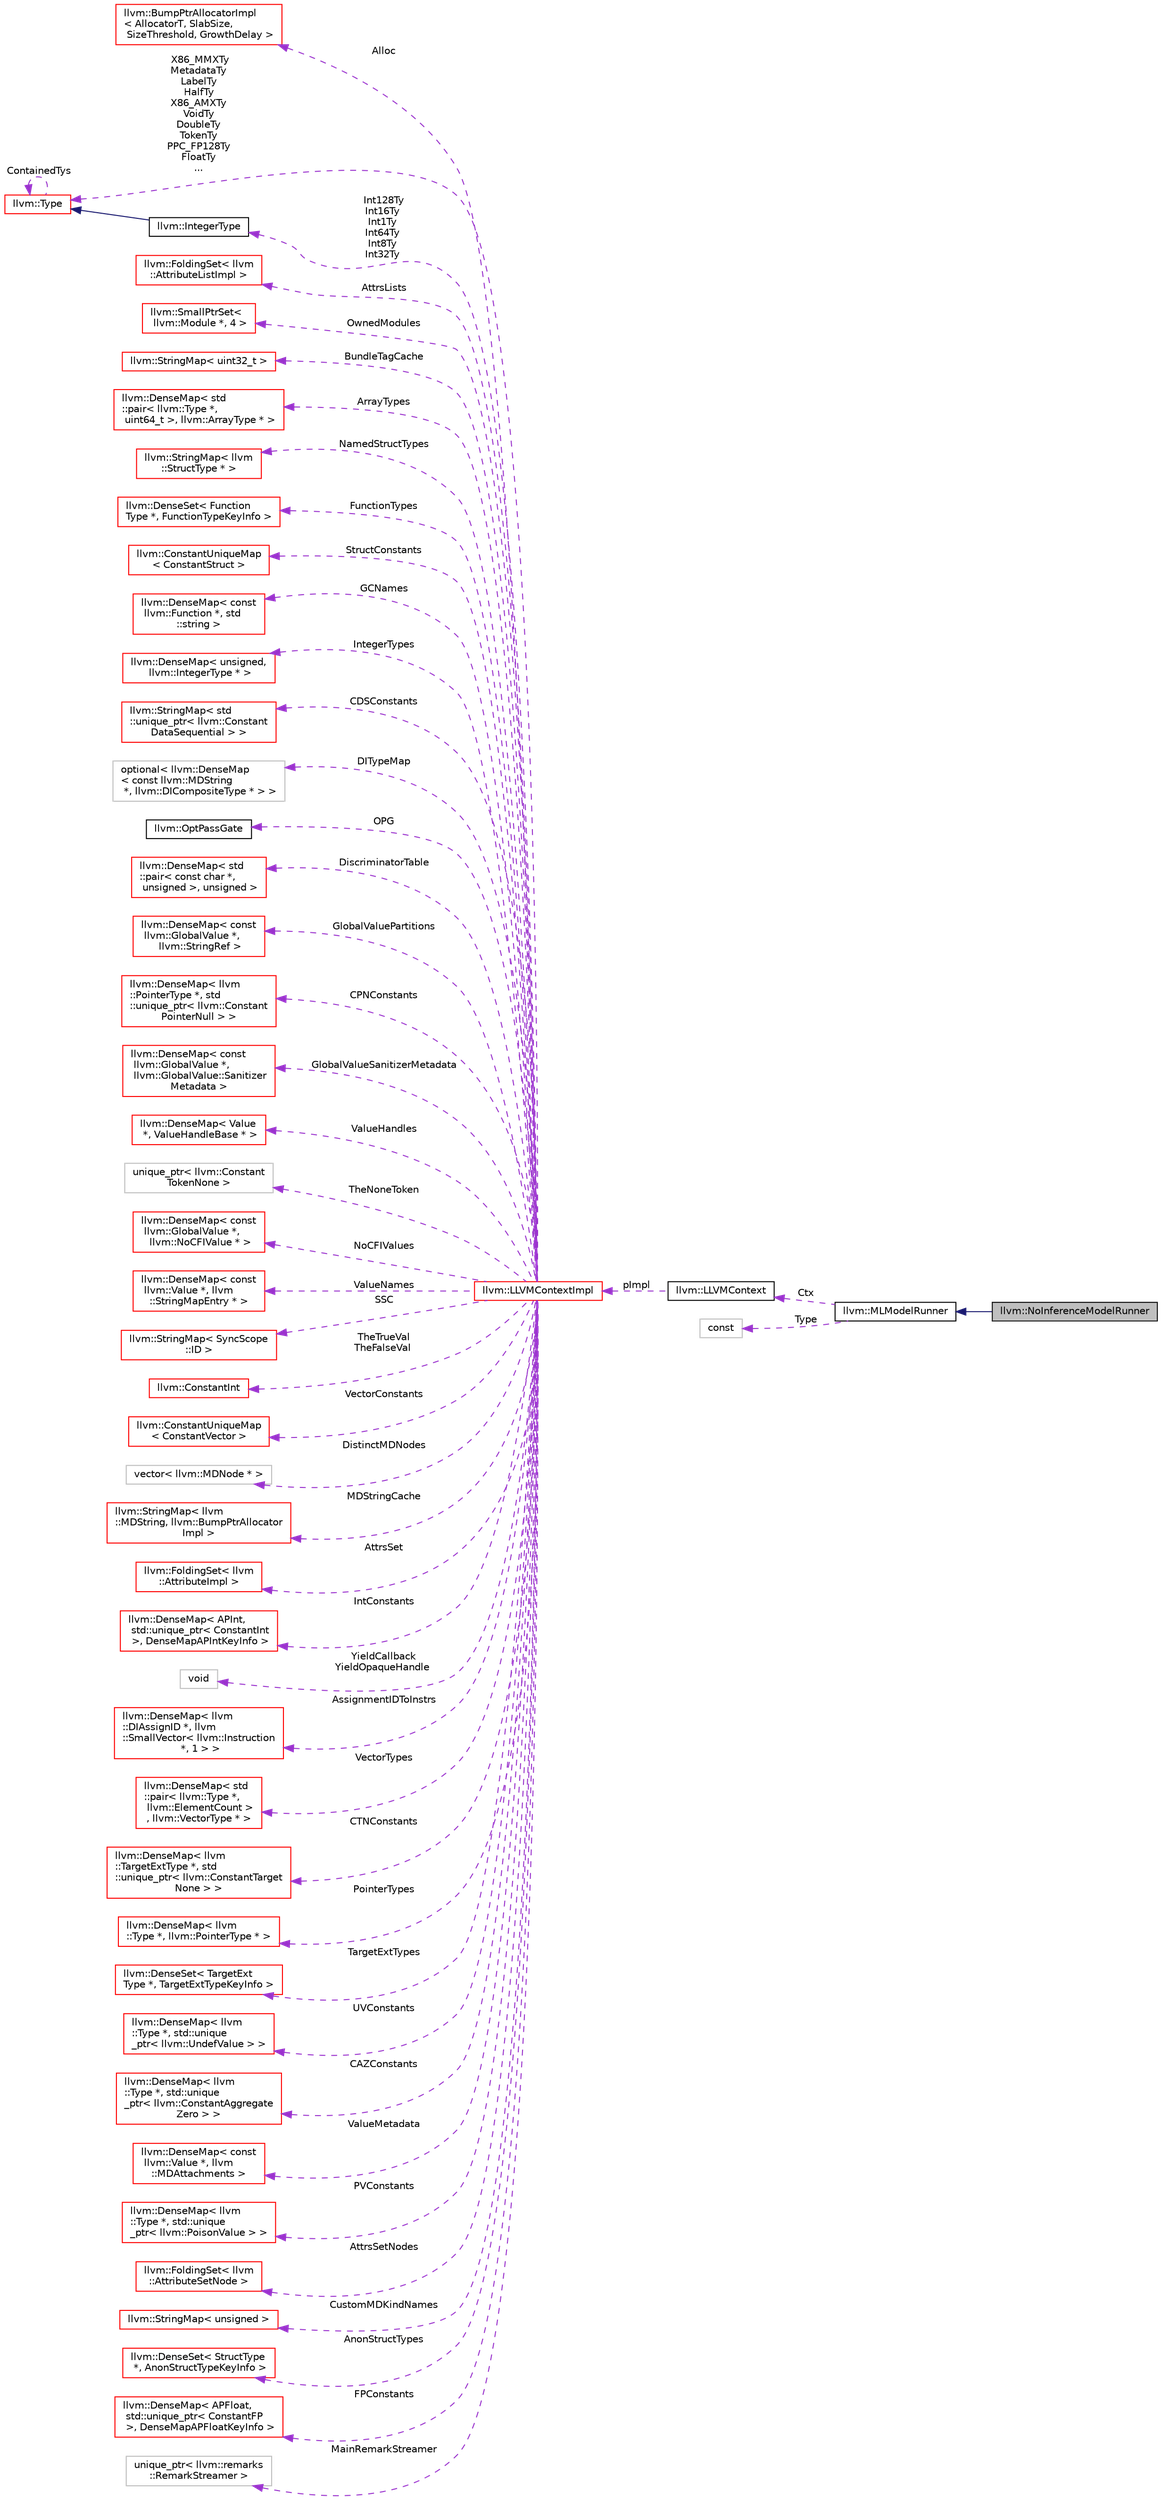 digraph "llvm::NoInferenceModelRunner"
{
 // LATEX_PDF_SIZE
  bgcolor="transparent";
  edge [fontname="Helvetica",fontsize="10",labelfontname="Helvetica",labelfontsize="10"];
  node [fontname="Helvetica",fontsize="10",shape=record];
  rankdir="LR";
  Node1 [label="llvm::NoInferenceModelRunner",height=0.2,width=0.4,color="black", fillcolor="grey75", style="filled", fontcolor="black",tooltip="A pseudo model runner."];
  Node2 -> Node1 [dir="back",color="midnightblue",fontsize="10",style="solid",fontname="Helvetica"];
  Node2 [label="llvm::MLModelRunner",height=0.2,width=0.4,color="black",URL="$classllvm_1_1MLModelRunner.html",tooltip="MLModelRunner interface: abstraction of a mechanism for evaluating a tensorflow \"saved model\"."];
  Node3 -> Node2 [dir="back",color="darkorchid3",fontsize="10",style="dashed",label=" Ctx" ,fontname="Helvetica"];
  Node3 [label="llvm::LLVMContext",height=0.2,width=0.4,color="black",URL="$classllvm_1_1LLVMContext.html",tooltip="This is an important class for using LLVM in a threaded context."];
  Node4 -> Node3 [dir="back",color="darkorchid3",fontsize="10",style="dashed",label=" pImpl" ,fontname="Helvetica"];
  Node4 [label="llvm::LLVMContextImpl",height=0.2,width=0.4,color="red",URL="$classllvm_1_1LLVMContextImpl.html",tooltip=" "];
  Node5 -> Node4 [dir="back",color="darkorchid3",fontsize="10",style="dashed",label=" Alloc" ,fontname="Helvetica"];
  Node5 [label="llvm::BumpPtrAllocatorImpl\l\< AllocatorT, SlabSize,\l SizeThreshold, GrowthDelay \>",height=0.2,width=0.4,color="red",URL="$classllvm_1_1BumpPtrAllocatorImpl.html",tooltip="Allocate memory in an ever growing pool, as if by bump-pointer."];
  Node13 -> Node4 [dir="back",color="darkorchid3",fontsize="10",style="dashed",label=" X86_MMXTy\nMetadataTy\nLabelTy\nHalfTy\nX86_AMXTy\nVoidTy\nDoubleTy\nTokenTy\nPPC_FP128Ty\nFloatTy\n..." ,fontname="Helvetica"];
  Node13 [label="llvm::Type",height=0.2,width=0.4,color="red",URL="$classllvm_1_1Type.html",tooltip="The instances of the Type class are immutable: once they are created, they are never changed."];
  Node13 -> Node13 [dir="back",color="darkorchid3",fontsize="10",style="dashed",label=" ContainedTys" ,fontname="Helvetica"];
  Node15 -> Node4 [dir="back",color="darkorchid3",fontsize="10",style="dashed",label=" AttrsLists" ,fontname="Helvetica"];
  Node15 [label="llvm::FoldingSet\< llvm\l::AttributeListImpl \>",height=0.2,width=0.4,color="red",URL="$classllvm_1_1FoldingSet.html",tooltip=" "];
  Node22 -> Node4 [dir="back",color="darkorchid3",fontsize="10",style="dashed",label=" OwnedModules" ,fontname="Helvetica"];
  Node22 [label="llvm::SmallPtrSet\<\l llvm::Module *, 4 \>",height=0.2,width=0.4,color="red",URL="$classllvm_1_1SmallPtrSet.html",tooltip=" "];
  Node29 -> Node4 [dir="back",color="darkorchid3",fontsize="10",style="dashed",label=" BundleTagCache" ,fontname="Helvetica"];
  Node29 [label="llvm::StringMap\< uint32_t \>",height=0.2,width=0.4,color="red",URL="$classllvm_1_1StringMap.html",tooltip=" "];
  Node34 -> Node4 [dir="back",color="darkorchid3",fontsize="10",style="dashed",label=" ArrayTypes" ,fontname="Helvetica"];
  Node34 [label="llvm::DenseMap\< std\l::pair\< llvm::Type *,\l uint64_t \>, llvm::ArrayType * \>",height=0.2,width=0.4,color="red",URL="$classllvm_1_1DenseMap.html",tooltip=" "];
  Node39 -> Node4 [dir="back",color="darkorchid3",fontsize="10",style="dashed",label=" NamedStructTypes" ,fontname="Helvetica"];
  Node39 [label="llvm::StringMap\< llvm\l::StructType * \>",height=0.2,width=0.4,color="red",URL="$classllvm_1_1StringMap.html",tooltip=" "];
  Node40 -> Node4 [dir="back",color="darkorchid3",fontsize="10",style="dashed",label=" FunctionTypes" ,fontname="Helvetica"];
  Node40 [label="llvm::DenseSet\< Function\lType *, FunctionTypeKeyInfo \>",height=0.2,width=0.4,color="red",URL="$classllvm_1_1DenseSet.html",tooltip=" "];
  Node45 -> Node4 [dir="back",color="darkorchid3",fontsize="10",style="dashed",label=" StructConstants" ,fontname="Helvetica"];
  Node45 [label="llvm::ConstantUniqueMap\l\< ConstantStruct \>",height=0.2,width=0.4,color="red",URL="$classllvm_1_1ConstantUniqueMap.html",tooltip=" "];
  Node47 -> Node4 [dir="back",color="darkorchid3",fontsize="10",style="dashed",label=" GCNames" ,fontname="Helvetica"];
  Node47 [label="llvm::DenseMap\< const\l llvm::Function *, std\l::string \>",height=0.2,width=0.4,color="red",URL="$classllvm_1_1DenseMap.html",tooltip=" "];
  Node49 -> Node4 [dir="back",color="darkorchid3",fontsize="10",style="dashed",label=" IntegerTypes" ,fontname="Helvetica"];
  Node49 [label="llvm::DenseMap\< unsigned,\l llvm::IntegerType * \>",height=0.2,width=0.4,color="red",URL="$classllvm_1_1DenseMap.html",tooltip=" "];
  Node51 -> Node4 [dir="back",color="darkorchid3",fontsize="10",style="dashed",label=" CDSConstants" ,fontname="Helvetica"];
  Node51 [label="llvm::StringMap\< std\l::unique_ptr\< llvm::Constant\lDataSequential \> \>",height=0.2,width=0.4,color="red",URL="$classllvm_1_1StringMap.html",tooltip=" "];
  Node52 -> Node4 [dir="back",color="darkorchid3",fontsize="10",style="dashed",label=" DITypeMap" ,fontname="Helvetica"];
  Node52 [label="optional\< llvm::DenseMap\l\< const llvm::MDString\l *, llvm::DICompositeType * \> \>",height=0.2,width=0.4,color="grey75",tooltip=" "];
  Node53 -> Node4 [dir="back",color="darkorchid3",fontsize="10",style="dashed",label=" OPG" ,fontname="Helvetica"];
  Node53 [label="llvm::OptPassGate",height=0.2,width=0.4,color="black",URL="$classllvm_1_1OptPassGate.html",tooltip="Extensions to this class implement mechanisms to disable passes and individual optimizations at compi..."];
  Node54 -> Node4 [dir="back",color="darkorchid3",fontsize="10",style="dashed",label=" DiscriminatorTable" ,fontname="Helvetica"];
  Node54 [label="llvm::DenseMap\< std\l::pair\< const char *,\l unsigned \>, unsigned \>",height=0.2,width=0.4,color="red",URL="$classllvm_1_1DenseMap.html",tooltip=" "];
  Node56 -> Node4 [dir="back",color="darkorchid3",fontsize="10",style="dashed",label=" GlobalValuePartitions" ,fontname="Helvetica"];
  Node56 [label="llvm::DenseMap\< const\l llvm::GlobalValue *,\l llvm::StringRef \>",height=0.2,width=0.4,color="red",URL="$classllvm_1_1DenseMap.html",tooltip=" "];
  Node58 -> Node4 [dir="back",color="darkorchid3",fontsize="10",style="dashed",label=" CPNConstants" ,fontname="Helvetica"];
  Node58 [label="llvm::DenseMap\< llvm\l::PointerType *, std\l::unique_ptr\< llvm::Constant\lPointerNull \> \>",height=0.2,width=0.4,color="red",URL="$classllvm_1_1DenseMap.html",tooltip=" "];
  Node60 -> Node4 [dir="back",color="darkorchid3",fontsize="10",style="dashed",label=" GlobalValueSanitizerMetadata" ,fontname="Helvetica"];
  Node60 [label="llvm::DenseMap\< const\l llvm::GlobalValue *,\l llvm::GlobalValue::Sanitizer\lMetadata \>",height=0.2,width=0.4,color="red",URL="$classllvm_1_1DenseMap.html",tooltip=" "];
  Node62 -> Node4 [dir="back",color="darkorchid3",fontsize="10",style="dashed",label=" ValueHandles" ,fontname="Helvetica"];
  Node62 [label="llvm::DenseMap\< Value\l *, ValueHandleBase * \>",height=0.2,width=0.4,color="red",URL="$classllvm_1_1DenseMap.html",tooltip=" "];
  Node64 -> Node4 [dir="back",color="darkorchid3",fontsize="10",style="dashed",label=" TheNoneToken" ,fontname="Helvetica"];
  Node64 [label="unique_ptr\< llvm::Constant\lTokenNone \>",height=0.2,width=0.4,color="grey75",tooltip=" "];
  Node65 -> Node4 [dir="back",color="darkorchid3",fontsize="10",style="dashed",label=" NoCFIValues" ,fontname="Helvetica"];
  Node65 [label="llvm::DenseMap\< const\l llvm::GlobalValue *,\l llvm::NoCFIValue * \>",height=0.2,width=0.4,color="red",URL="$classllvm_1_1DenseMap.html",tooltip=" "];
  Node67 -> Node4 [dir="back",color="darkorchid3",fontsize="10",style="dashed",label=" ValueNames" ,fontname="Helvetica"];
  Node67 [label="llvm::DenseMap\< const\l llvm::Value *, llvm\l::StringMapEntry * \>",height=0.2,width=0.4,color="red",URL="$classllvm_1_1DenseMap.html",tooltip=" "];
  Node69 -> Node4 [dir="back",color="darkorchid3",fontsize="10",style="dashed",label=" SSC" ,fontname="Helvetica"];
  Node69 [label="llvm::StringMap\< SyncScope\l::ID \>",height=0.2,width=0.4,color="red",URL="$classllvm_1_1StringMap.html",tooltip=" "];
  Node70 -> Node4 [dir="back",color="darkorchid3",fontsize="10",style="dashed",label=" TheTrueVal\nTheFalseVal" ,fontname="Helvetica"];
  Node70 [label="llvm::ConstantInt",height=0.2,width=0.4,color="red",URL="$classllvm_1_1ConstantInt.html",tooltip="This is the shared class of boolean and integer constants."];
  Node76 -> Node4 [dir="back",color="darkorchid3",fontsize="10",style="dashed",label=" VectorConstants" ,fontname="Helvetica"];
  Node76 [label="llvm::ConstantUniqueMap\l\< ConstantVector \>",height=0.2,width=0.4,color="red",URL="$classllvm_1_1ConstantUniqueMap.html",tooltip=" "];
  Node77 -> Node4 [dir="back",color="darkorchid3",fontsize="10",style="dashed",label=" DistinctMDNodes" ,fontname="Helvetica"];
  Node77 [label="vector\< llvm::MDNode * \>",height=0.2,width=0.4,color="grey75",tooltip=" "];
  Node78 -> Node4 [dir="back",color="darkorchid3",fontsize="10",style="dashed",label=" MDStringCache" ,fontname="Helvetica"];
  Node78 [label="llvm::StringMap\< llvm\l::MDString, llvm::BumpPtrAllocator\lImpl \>",height=0.2,width=0.4,color="red",URL="$classllvm_1_1StringMap.html",tooltip=" "];
  Node80 -> Node4 [dir="back",color="darkorchid3",fontsize="10",style="dashed",label=" AttrsSet" ,fontname="Helvetica"];
  Node80 [label="llvm::FoldingSet\< llvm\l::AttributeImpl \>",height=0.2,width=0.4,color="red",URL="$classllvm_1_1FoldingSet.html",tooltip=" "];
  Node82 -> Node4 [dir="back",color="darkorchid3",fontsize="10",style="dashed",label=" IntConstants" ,fontname="Helvetica"];
  Node82 [label="llvm::DenseMap\< APInt,\l std::unique_ptr\< ConstantInt\l \>, DenseMapAPIntKeyInfo \>",height=0.2,width=0.4,color="red",URL="$classllvm_1_1DenseMap.html",tooltip=" "];
  Node18 -> Node4 [dir="back",color="darkorchid3",fontsize="10",style="dashed",label=" YieldCallback\nYieldOpaqueHandle" ,fontname="Helvetica"];
  Node18 [label="void",height=0.2,width=0.4,color="grey75",tooltip=" "];
  Node84 -> Node4 [dir="back",color="darkorchid3",fontsize="10",style="dashed",label=" AssignmentIDToInstrs" ,fontname="Helvetica"];
  Node84 [label="llvm::DenseMap\< llvm\l::DIAssignID *, llvm\l::SmallVector\< llvm::Instruction\l *, 1 \> \>",height=0.2,width=0.4,color="red",URL="$classllvm_1_1DenseMap.html",tooltip=" "];
  Node86 -> Node4 [dir="back",color="darkorchid3",fontsize="10",style="dashed",label=" VectorTypes" ,fontname="Helvetica"];
  Node86 [label="llvm::DenseMap\< std\l::pair\< llvm::Type *,\l llvm::ElementCount \>\l, llvm::VectorType * \>",height=0.2,width=0.4,color="red",URL="$classllvm_1_1DenseMap.html",tooltip=" "];
  Node88 -> Node4 [dir="back",color="darkorchid3",fontsize="10",style="dashed",label=" CTNConstants" ,fontname="Helvetica"];
  Node88 [label="llvm::DenseMap\< llvm\l::TargetExtType *, std\l::unique_ptr\< llvm::ConstantTarget\lNone \> \>",height=0.2,width=0.4,color="red",URL="$classllvm_1_1DenseMap.html",tooltip=" "];
  Node90 -> Node4 [dir="back",color="darkorchid3",fontsize="10",style="dashed",label=" PointerTypes" ,fontname="Helvetica"];
  Node90 [label="llvm::DenseMap\< llvm\l::Type *, llvm::PointerType * \>",height=0.2,width=0.4,color="red",URL="$classllvm_1_1DenseMap.html",tooltip=" "];
  Node92 -> Node4 [dir="back",color="darkorchid3",fontsize="10",style="dashed",label=" TargetExtTypes" ,fontname="Helvetica"];
  Node92 [label="llvm::DenseSet\< TargetExt\lType *, TargetExtTypeKeyInfo \>",height=0.2,width=0.4,color="red",URL="$classllvm_1_1DenseSet.html",tooltip=" "];
  Node94 -> Node4 [dir="back",color="darkorchid3",fontsize="10",style="dashed",label=" Int128Ty\nInt16Ty\nInt1Ty\nInt64Ty\nInt8Ty\nInt32Ty" ,fontname="Helvetica"];
  Node94 [label="llvm::IntegerType",height=0.2,width=0.4,color="black",URL="$classllvm_1_1IntegerType.html",tooltip="Class to represent integer types."];
  Node13 -> Node94 [dir="back",color="midnightblue",fontsize="10",style="solid",fontname="Helvetica"];
  Node95 -> Node4 [dir="back",color="darkorchid3",fontsize="10",style="dashed",label=" UVConstants" ,fontname="Helvetica"];
  Node95 [label="llvm::DenseMap\< llvm\l::Type *, std::unique\l_ptr\< llvm::UndefValue \> \>",height=0.2,width=0.4,color="red",URL="$classllvm_1_1DenseMap.html",tooltip=" "];
  Node97 -> Node4 [dir="back",color="darkorchid3",fontsize="10",style="dashed",label=" CAZConstants" ,fontname="Helvetica"];
  Node97 [label="llvm::DenseMap\< llvm\l::Type *, std::unique\l_ptr\< llvm::ConstantAggregate\lZero \> \>",height=0.2,width=0.4,color="red",URL="$classllvm_1_1DenseMap.html",tooltip=" "];
  Node99 -> Node4 [dir="back",color="darkorchid3",fontsize="10",style="dashed",label=" ValueMetadata" ,fontname="Helvetica"];
  Node99 [label="llvm::DenseMap\< const\l llvm::Value *, llvm\l::MDAttachments \>",height=0.2,width=0.4,color="red",URL="$classllvm_1_1DenseMap.html",tooltip=" "];
  Node101 -> Node4 [dir="back",color="darkorchid3",fontsize="10",style="dashed",label=" PVConstants" ,fontname="Helvetica"];
  Node101 [label="llvm::DenseMap\< llvm\l::Type *, std::unique\l_ptr\< llvm::PoisonValue \> \>",height=0.2,width=0.4,color="red",URL="$classllvm_1_1DenseMap.html",tooltip=" "];
  Node103 -> Node4 [dir="back",color="darkorchid3",fontsize="10",style="dashed",label=" AttrsSetNodes" ,fontname="Helvetica"];
  Node103 [label="llvm::FoldingSet\< llvm\l::AttributeSetNode \>",height=0.2,width=0.4,color="red",URL="$classllvm_1_1FoldingSet.html",tooltip=" "];
  Node105 -> Node4 [dir="back",color="darkorchid3",fontsize="10",style="dashed",label=" CustomMDKindNames" ,fontname="Helvetica"];
  Node105 [label="llvm::StringMap\< unsigned \>",height=0.2,width=0.4,color="red",URL="$classllvm_1_1StringMap.html",tooltip=" "];
  Node106 -> Node4 [dir="back",color="darkorchid3",fontsize="10",style="dashed",label=" AnonStructTypes" ,fontname="Helvetica"];
  Node106 [label="llvm::DenseSet\< StructType\l *, AnonStructTypeKeyInfo \>",height=0.2,width=0.4,color="red",URL="$classllvm_1_1DenseSet.html",tooltip=" "];
  Node108 -> Node4 [dir="back",color="darkorchid3",fontsize="10",style="dashed",label=" FPConstants" ,fontname="Helvetica"];
  Node108 [label="llvm::DenseMap\< APFloat,\l std::unique_ptr\< ConstantFP\l \>, DenseMapAPFloatKeyInfo \>",height=0.2,width=0.4,color="red",URL="$classllvm_1_1DenseMap.html",tooltip=" "];
  Node110 -> Node4 [dir="back",color="darkorchid3",fontsize="10",style="dashed",label=" MainRemarkStreamer" ,fontname="Helvetica"];
  Node110 [label="unique_ptr\< llvm::remarks\l::RemarkStreamer \>",height=0.2,width=0.4,color="grey75",tooltip=" "];
  Node26 -> Node2 [dir="back",color="darkorchid3",fontsize="10",style="dashed",label=" Type" ,fontname="Helvetica"];
  Node26 [label="const",height=0.2,width=0.4,color="grey75",tooltip=" "];
}
